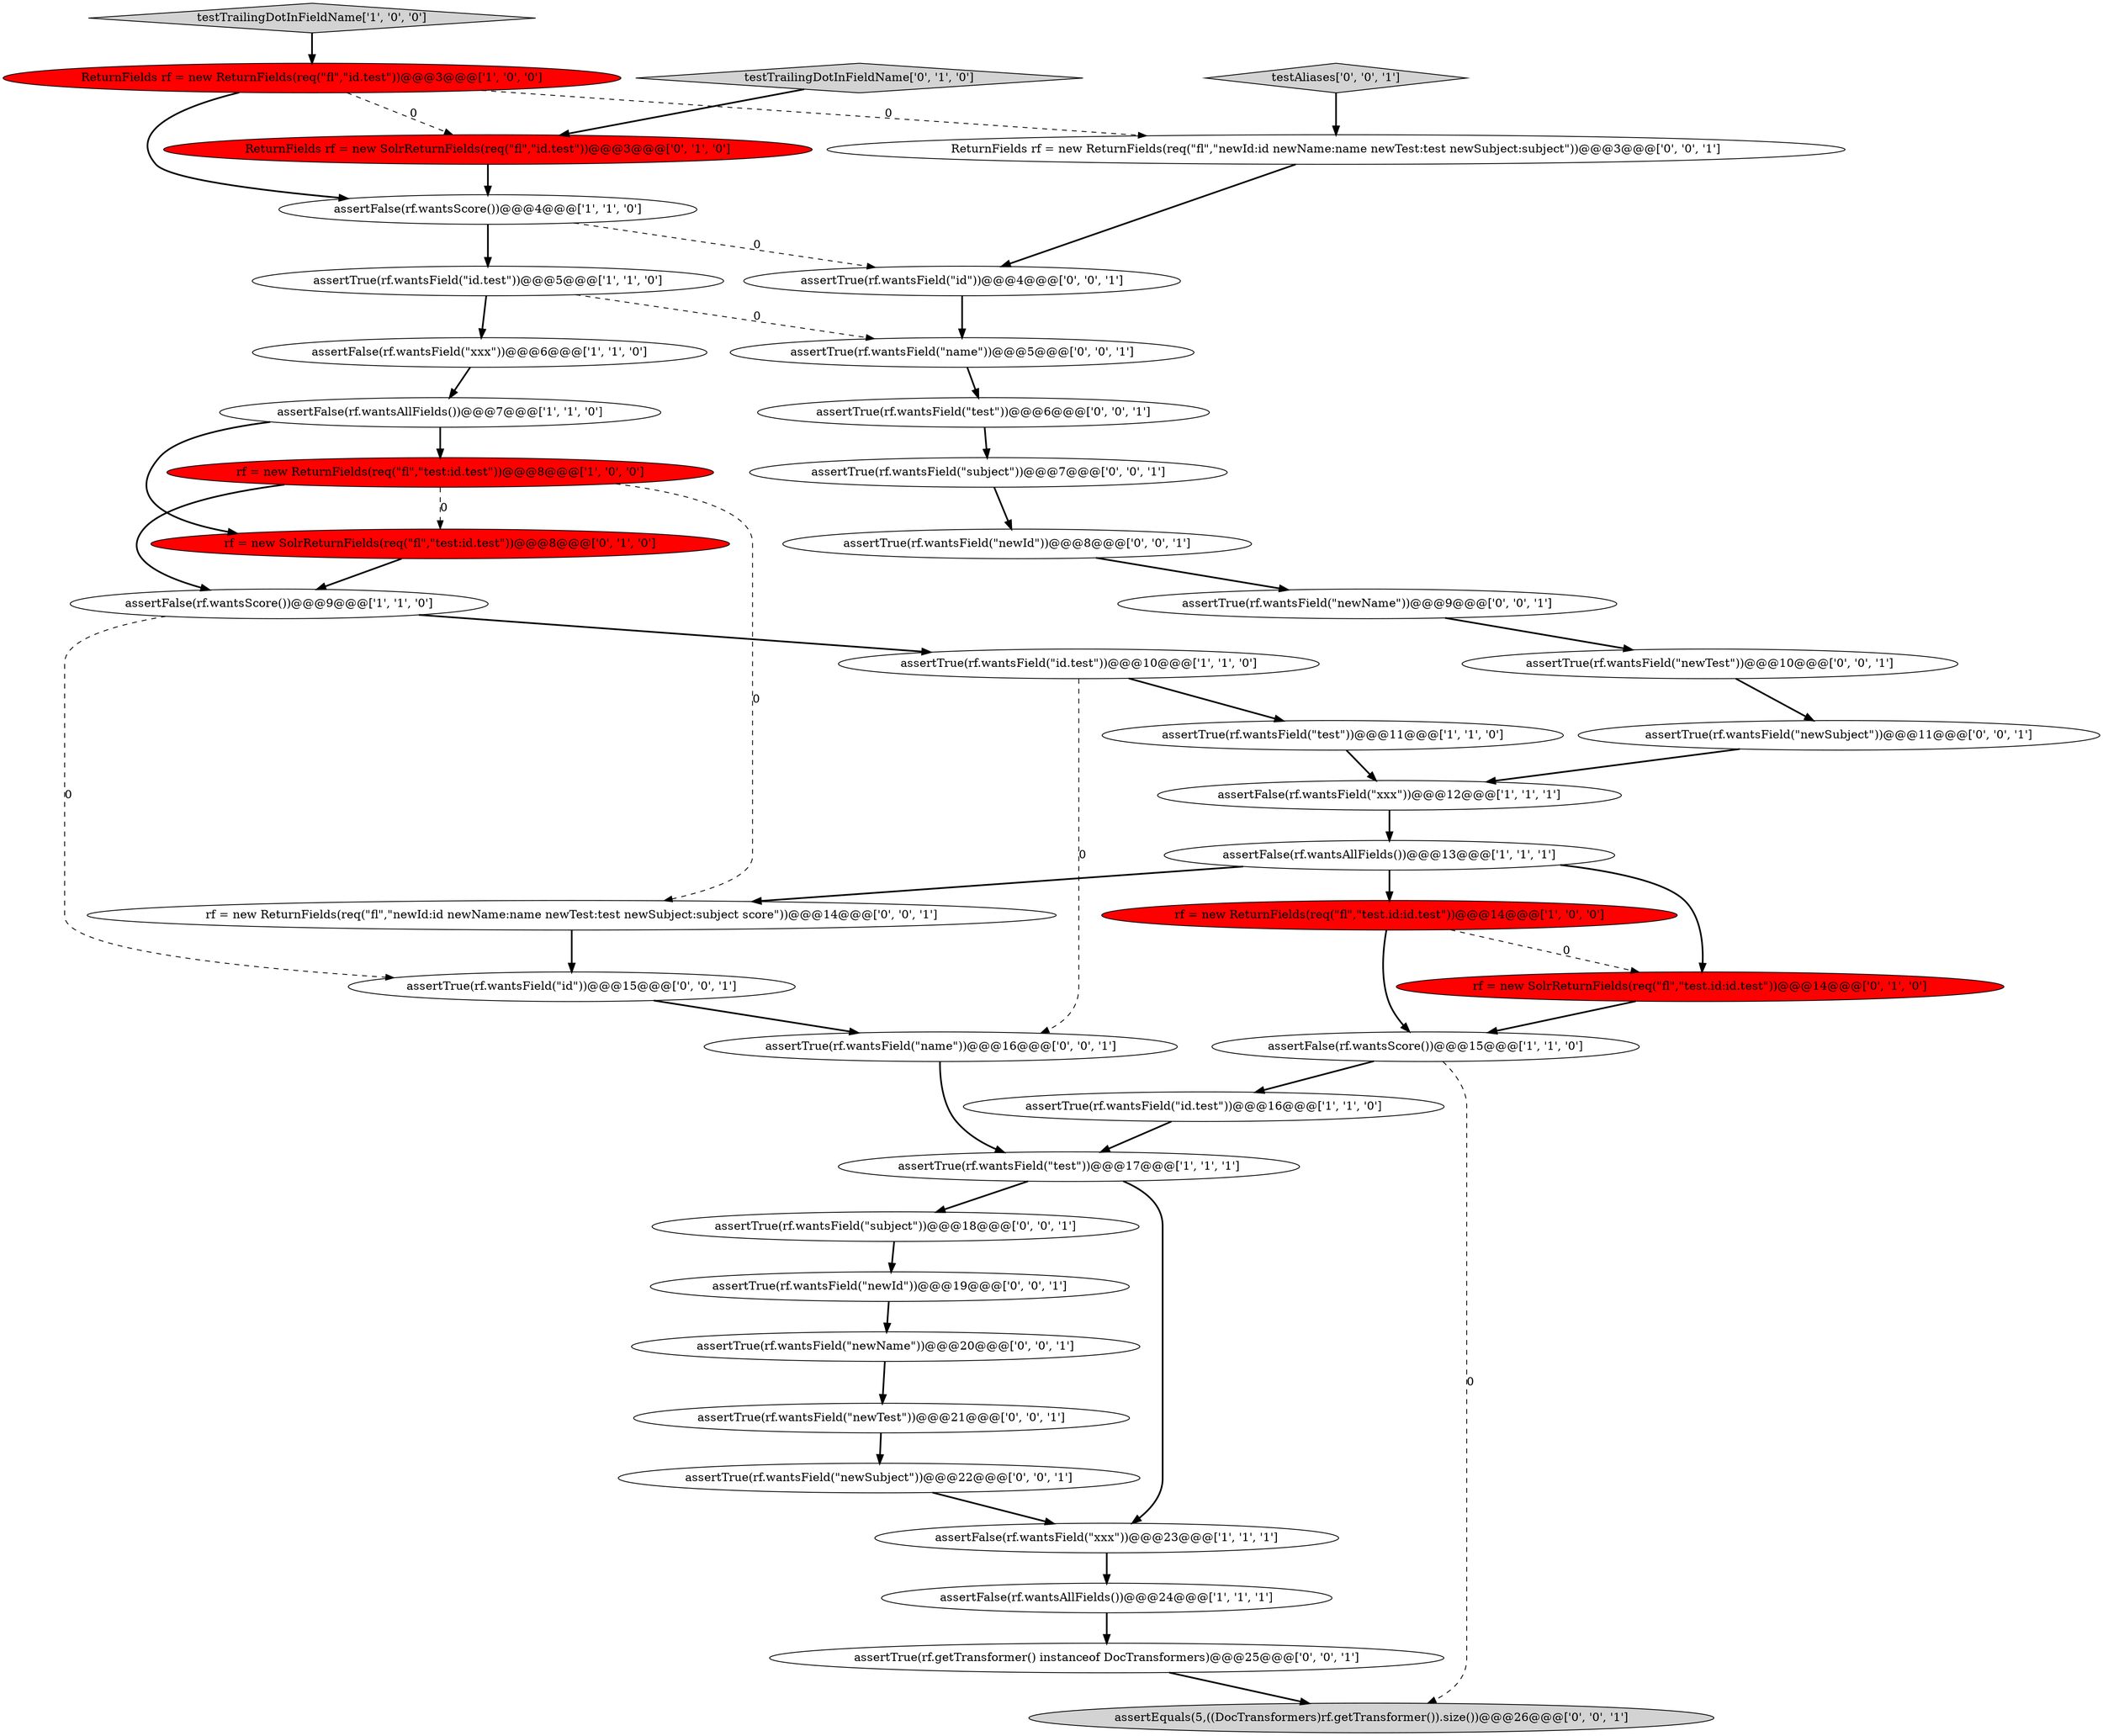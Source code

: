 digraph {
7 [style = filled, label = "ReturnFields rf = new ReturnFields(req(\"fl\",\"id.test\"))@@@3@@@['1', '0', '0']", fillcolor = red, shape = ellipse image = "AAA1AAABBB1BBB"];
24 [style = filled, label = "assertTrue(rf.wantsField(\"newTest\"))@@@21@@@['0', '0', '1']", fillcolor = white, shape = ellipse image = "AAA0AAABBB3BBB"];
0 [style = filled, label = "assertTrue(rf.wantsField(\"id.test\"))@@@16@@@['1', '1', '0']", fillcolor = white, shape = ellipse image = "AAA0AAABBB1BBB"];
14 [style = filled, label = "assertFalse(rf.wantsScore())@@@9@@@['1', '1', '0']", fillcolor = white, shape = ellipse image = "AAA0AAABBB1BBB"];
15 [style = filled, label = "assertTrue(rf.wantsField(\"id.test\"))@@@10@@@['1', '1', '0']", fillcolor = white, shape = ellipse image = "AAA0AAABBB1BBB"];
3 [style = filled, label = "rf = new ReturnFields(req(\"fl\",\"test.id:id.test\"))@@@14@@@['1', '0', '0']", fillcolor = red, shape = ellipse image = "AAA1AAABBB1BBB"];
22 [style = filled, label = "assertTrue(rf.wantsField(\"newSubject\"))@@@11@@@['0', '0', '1']", fillcolor = white, shape = ellipse image = "AAA0AAABBB3BBB"];
26 [style = filled, label = "assertTrue(rf.wantsField(\"newId\"))@@@19@@@['0', '0', '1']", fillcolor = white, shape = ellipse image = "AAA0AAABBB3BBB"];
19 [style = filled, label = "testTrailingDotInFieldName['0', '1', '0']", fillcolor = lightgray, shape = diamond image = "AAA0AAABBB2BBB"];
17 [style = filled, label = "assertTrue(rf.wantsField(\"test\"))@@@17@@@['1', '1', '1']", fillcolor = white, shape = ellipse image = "AAA0AAABBB1BBB"];
30 [style = filled, label = "ReturnFields rf = new ReturnFields(req(\"fl\",\"newId:id newName:name newTest:test newSubject:subject\"))@@@3@@@['0', '0', '1']", fillcolor = white, shape = ellipse image = "AAA0AAABBB3BBB"];
36 [style = filled, label = "assertTrue(rf.wantsField(\"name\"))@@@16@@@['0', '0', '1']", fillcolor = white, shape = ellipse image = "AAA0AAABBB3BBB"];
4 [style = filled, label = "assertFalse(rf.wantsAllFields())@@@24@@@['1', '1', '1']", fillcolor = white, shape = ellipse image = "AAA0AAABBB1BBB"];
6 [style = filled, label = "assertFalse(rf.wantsScore())@@@15@@@['1', '1', '0']", fillcolor = white, shape = ellipse image = "AAA0AAABBB1BBB"];
9 [style = filled, label = "assertFalse(rf.wantsField(\"xxx\"))@@@6@@@['1', '1', '0']", fillcolor = white, shape = ellipse image = "AAA0AAABBB1BBB"];
12 [style = filled, label = "assertFalse(rf.wantsScore())@@@4@@@['1', '1', '0']", fillcolor = white, shape = ellipse image = "AAA0AAABBB1BBB"];
28 [style = filled, label = "assertTrue(rf.wantsField(\"name\"))@@@5@@@['0', '0', '1']", fillcolor = white, shape = ellipse image = "AAA0AAABBB3BBB"];
38 [style = filled, label = "assertTrue(rf.wantsField(\"newName\"))@@@20@@@['0', '0', '1']", fillcolor = white, shape = ellipse image = "AAA0AAABBB3BBB"];
5 [style = filled, label = "assertTrue(rf.wantsField(\"id.test\"))@@@5@@@['1', '1', '0']", fillcolor = white, shape = ellipse image = "AAA0AAABBB1BBB"];
37 [style = filled, label = "assertTrue(rf.wantsField(\"subject\"))@@@7@@@['0', '0', '1']", fillcolor = white, shape = ellipse image = "AAA0AAABBB3BBB"];
33 [style = filled, label = "assertTrue(rf.wantsField(\"id\"))@@@15@@@['0', '0', '1']", fillcolor = white, shape = ellipse image = "AAA0AAABBB3BBB"];
25 [style = filled, label = "assertTrue(rf.wantsField(\"newTest\"))@@@10@@@['0', '0', '1']", fillcolor = white, shape = ellipse image = "AAA0AAABBB3BBB"];
10 [style = filled, label = "rf = new ReturnFields(req(\"fl\",\"test:id.test\"))@@@8@@@['1', '0', '0']", fillcolor = red, shape = ellipse image = "AAA1AAABBB1BBB"];
40 [style = filled, label = "assertTrue(rf.wantsField(\"subject\"))@@@18@@@['0', '0', '1']", fillcolor = white, shape = ellipse image = "AAA0AAABBB3BBB"];
11 [style = filled, label = "assertFalse(rf.wantsField(\"xxx\"))@@@23@@@['1', '1', '1']", fillcolor = white, shape = ellipse image = "AAA0AAABBB1BBB"];
16 [style = filled, label = "assertFalse(rf.wantsField(\"xxx\"))@@@12@@@['1', '1', '1']", fillcolor = white, shape = ellipse image = "AAA0AAABBB1BBB"];
1 [style = filled, label = "assertTrue(rf.wantsField(\"test\"))@@@11@@@['1', '1', '0']", fillcolor = white, shape = ellipse image = "AAA0AAABBB1BBB"];
2 [style = filled, label = "assertFalse(rf.wantsAllFields())@@@7@@@['1', '1', '0']", fillcolor = white, shape = ellipse image = "AAA0AAABBB1BBB"];
32 [style = filled, label = "testAliases['0', '0', '1']", fillcolor = lightgray, shape = diamond image = "AAA0AAABBB3BBB"];
13 [style = filled, label = "testTrailingDotInFieldName['1', '0', '0']", fillcolor = lightgray, shape = diamond image = "AAA0AAABBB1BBB"];
34 [style = filled, label = "assertTrue(rf.wantsField(\"newId\"))@@@8@@@['0', '0', '1']", fillcolor = white, shape = ellipse image = "AAA0AAABBB3BBB"];
27 [style = filled, label = "assertTrue(rf.wantsField(\"newName\"))@@@9@@@['0', '0', '1']", fillcolor = white, shape = ellipse image = "AAA0AAABBB3BBB"];
35 [style = filled, label = "assertTrue(rf.wantsField(\"id\"))@@@4@@@['0', '0', '1']", fillcolor = white, shape = ellipse image = "AAA0AAABBB3BBB"];
23 [style = filled, label = "assertEquals(5,((DocTransformers)rf.getTransformer()).size())@@@26@@@['0', '0', '1']", fillcolor = lightgray, shape = ellipse image = "AAA0AAABBB3BBB"];
20 [style = filled, label = "rf = new SolrReturnFields(req(\"fl\",\"test:id.test\"))@@@8@@@['0', '1', '0']", fillcolor = red, shape = ellipse image = "AAA1AAABBB2BBB"];
8 [style = filled, label = "assertFalse(rf.wantsAllFields())@@@13@@@['1', '1', '1']", fillcolor = white, shape = ellipse image = "AAA0AAABBB1BBB"];
31 [style = filled, label = "assertTrue(rf.wantsField(\"test\"))@@@6@@@['0', '0', '1']", fillcolor = white, shape = ellipse image = "AAA0AAABBB3BBB"];
29 [style = filled, label = "assertTrue(rf.getTransformer() instanceof DocTransformers)@@@25@@@['0', '0', '1']", fillcolor = white, shape = ellipse image = "AAA0AAABBB3BBB"];
41 [style = filled, label = "rf = new ReturnFields(req(\"fl\",\"newId:id newName:name newTest:test newSubject:subject score\"))@@@14@@@['0', '0', '1']", fillcolor = white, shape = ellipse image = "AAA0AAABBB3BBB"];
21 [style = filled, label = "rf = new SolrReturnFields(req(\"fl\",\"test.id:id.test\"))@@@14@@@['0', '1', '0']", fillcolor = red, shape = ellipse image = "AAA1AAABBB2BBB"];
39 [style = filled, label = "assertTrue(rf.wantsField(\"newSubject\"))@@@22@@@['0', '0', '1']", fillcolor = white, shape = ellipse image = "AAA0AAABBB3BBB"];
18 [style = filled, label = "ReturnFields rf = new SolrReturnFields(req(\"fl\",\"id.test\"))@@@3@@@['0', '1', '0']", fillcolor = red, shape = ellipse image = "AAA1AAABBB2BBB"];
31->37 [style = bold, label=""];
2->20 [style = bold, label=""];
19->18 [style = bold, label=""];
12->5 [style = bold, label=""];
8->41 [style = bold, label=""];
5->9 [style = bold, label=""];
16->8 [style = bold, label=""];
21->6 [style = bold, label=""];
10->14 [style = bold, label=""];
7->12 [style = bold, label=""];
9->2 [style = bold, label=""];
25->22 [style = bold, label=""];
0->17 [style = bold, label=""];
22->16 [style = bold, label=""];
38->24 [style = bold, label=""];
3->21 [style = dashed, label="0"];
28->31 [style = bold, label=""];
11->4 [style = bold, label=""];
8->3 [style = bold, label=""];
18->12 [style = bold, label=""];
24->39 [style = bold, label=""];
17->40 [style = bold, label=""];
3->6 [style = bold, label=""];
20->14 [style = bold, label=""];
6->0 [style = bold, label=""];
4->29 [style = bold, label=""];
29->23 [style = bold, label=""];
2->10 [style = bold, label=""];
39->11 [style = bold, label=""];
32->30 [style = bold, label=""];
14->33 [style = dashed, label="0"];
15->36 [style = dashed, label="0"];
35->28 [style = bold, label=""];
26->38 [style = bold, label=""];
10->41 [style = dashed, label="0"];
5->28 [style = dashed, label="0"];
30->35 [style = bold, label=""];
15->1 [style = bold, label=""];
1->16 [style = bold, label=""];
13->7 [style = bold, label=""];
37->34 [style = bold, label=""];
33->36 [style = bold, label=""];
7->30 [style = dashed, label="0"];
8->21 [style = bold, label=""];
40->26 [style = bold, label=""];
10->20 [style = dashed, label="0"];
14->15 [style = bold, label=""];
41->33 [style = bold, label=""];
36->17 [style = bold, label=""];
7->18 [style = dashed, label="0"];
27->25 [style = bold, label=""];
12->35 [style = dashed, label="0"];
6->23 [style = dashed, label="0"];
34->27 [style = bold, label=""];
17->11 [style = bold, label=""];
}
